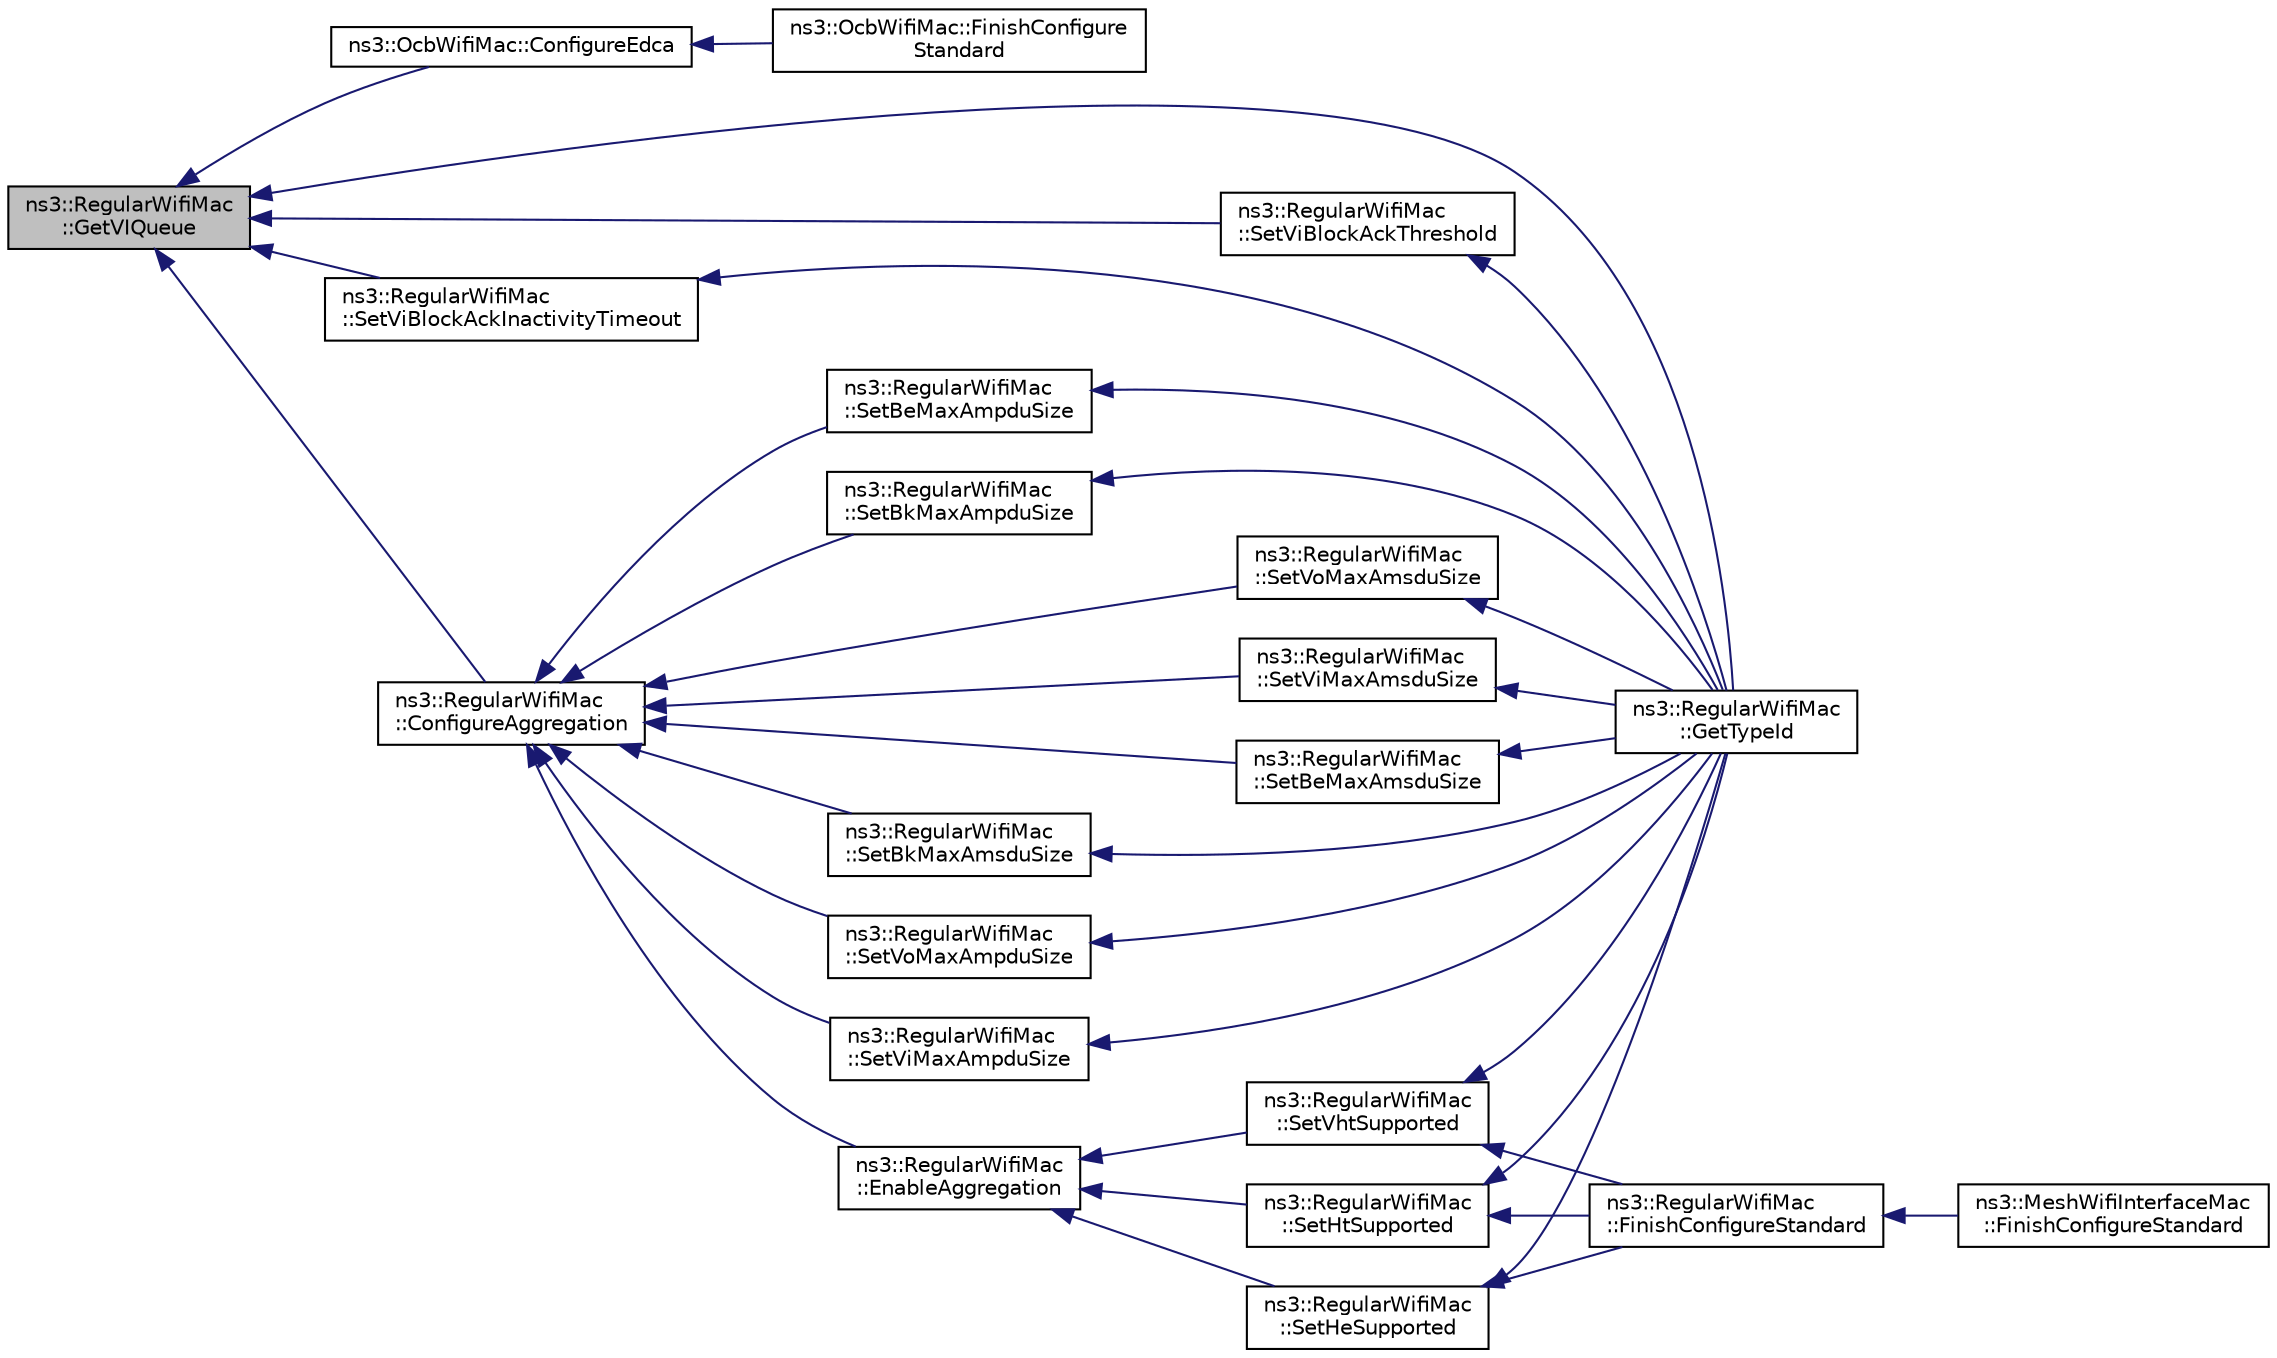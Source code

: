 digraph "ns3::RegularWifiMac::GetVIQueue"
{
  edge [fontname="Helvetica",fontsize="10",labelfontname="Helvetica",labelfontsize="10"];
  node [fontname="Helvetica",fontsize="10",shape=record];
  rankdir="LR";
  Node1 [label="ns3::RegularWifiMac\l::GetVIQueue",height=0.2,width=0.4,color="black", fillcolor="grey75", style="filled", fontcolor="black"];
  Node1 -> Node2 [dir="back",color="midnightblue",fontsize="10",style="solid"];
  Node2 [label="ns3::OcbWifiMac::ConfigureEdca",height=0.2,width=0.4,color="black", fillcolor="white", style="filled",URL="$d0/dd1/classns3_1_1OcbWifiMac.html#ac22b6919845bacc7bef4cf6426e95bbd"];
  Node2 -> Node3 [dir="back",color="midnightblue",fontsize="10",style="solid"];
  Node3 [label="ns3::OcbWifiMac::FinishConfigure\lStandard",height=0.2,width=0.4,color="black", fillcolor="white", style="filled",URL="$d0/dd1/classns3_1_1OcbWifiMac.html#a492daf4c214ab772ad673810835f1d04"];
  Node1 -> Node4 [dir="back",color="midnightblue",fontsize="10",style="solid"];
  Node4 [label="ns3::RegularWifiMac\l::SetViBlockAckThreshold",height=0.2,width=0.4,color="black", fillcolor="white", style="filled",URL="$df/db9/classns3_1_1RegularWifiMac.html#a003eb9b1b39038d0bab3725a18a03895"];
  Node4 -> Node5 [dir="back",color="midnightblue",fontsize="10",style="solid"];
  Node5 [label="ns3::RegularWifiMac\l::GetTypeId",height=0.2,width=0.4,color="black", fillcolor="white", style="filled",URL="$df/db9/classns3_1_1RegularWifiMac.html#a8f882e251de837e5cc2022b25604dc01",tooltip="Get the type ID. "];
  Node1 -> Node6 [dir="back",color="midnightblue",fontsize="10",style="solid"];
  Node6 [label="ns3::RegularWifiMac\l::SetViBlockAckInactivityTimeout",height=0.2,width=0.4,color="black", fillcolor="white", style="filled",URL="$df/db9/classns3_1_1RegularWifiMac.html#a479eaca73aac3245cf4107bc45e323ce"];
  Node6 -> Node5 [dir="back",color="midnightblue",fontsize="10",style="solid"];
  Node1 -> Node5 [dir="back",color="midnightblue",fontsize="10",style="solid"];
  Node1 -> Node7 [dir="back",color="midnightblue",fontsize="10",style="solid"];
  Node7 [label="ns3::RegularWifiMac\l::ConfigureAggregation",height=0.2,width=0.4,color="black", fillcolor="white", style="filled",URL="$df/db9/classns3_1_1RegularWifiMac.html#a001b927073ce18a83d1ab6daa6cfe467",tooltip="Configure aggregation function. "];
  Node7 -> Node8 [dir="back",color="midnightblue",fontsize="10",style="solid"];
  Node8 [label="ns3::RegularWifiMac\l::SetVoMaxAmsduSize",height=0.2,width=0.4,color="black", fillcolor="white", style="filled",URL="$df/db9/classns3_1_1RegularWifiMac.html#a6a64881778387001fcf5bbcbd448e8d3"];
  Node8 -> Node5 [dir="back",color="midnightblue",fontsize="10",style="solid"];
  Node7 -> Node9 [dir="back",color="midnightblue",fontsize="10",style="solid"];
  Node9 [label="ns3::RegularWifiMac\l::SetViMaxAmsduSize",height=0.2,width=0.4,color="black", fillcolor="white", style="filled",URL="$df/db9/classns3_1_1RegularWifiMac.html#aa172bf782062d45db0fc21b8094e2ff5"];
  Node9 -> Node5 [dir="back",color="midnightblue",fontsize="10",style="solid"];
  Node7 -> Node10 [dir="back",color="midnightblue",fontsize="10",style="solid"];
  Node10 [label="ns3::RegularWifiMac\l::SetBeMaxAmsduSize",height=0.2,width=0.4,color="black", fillcolor="white", style="filled",URL="$df/db9/classns3_1_1RegularWifiMac.html#a3447694323cd7a8c77ae2c6748e9b829"];
  Node10 -> Node5 [dir="back",color="midnightblue",fontsize="10",style="solid"];
  Node7 -> Node11 [dir="back",color="midnightblue",fontsize="10",style="solid"];
  Node11 [label="ns3::RegularWifiMac\l::SetBkMaxAmsduSize",height=0.2,width=0.4,color="black", fillcolor="white", style="filled",URL="$df/db9/classns3_1_1RegularWifiMac.html#a125bd1db09c527afa49572b9b5723532"];
  Node11 -> Node5 [dir="back",color="midnightblue",fontsize="10",style="solid"];
  Node7 -> Node12 [dir="back",color="midnightblue",fontsize="10",style="solid"];
  Node12 [label="ns3::RegularWifiMac\l::SetVoMaxAmpduSize",height=0.2,width=0.4,color="black", fillcolor="white", style="filled",URL="$df/db9/classns3_1_1RegularWifiMac.html#aa3a33e97374743756cbc74517ba48cde"];
  Node12 -> Node5 [dir="back",color="midnightblue",fontsize="10",style="solid"];
  Node7 -> Node13 [dir="back",color="midnightblue",fontsize="10",style="solid"];
  Node13 [label="ns3::RegularWifiMac\l::SetViMaxAmpduSize",height=0.2,width=0.4,color="black", fillcolor="white", style="filled",URL="$df/db9/classns3_1_1RegularWifiMac.html#aa4dfc64775735da1f66c1bb92332577e"];
  Node13 -> Node5 [dir="back",color="midnightblue",fontsize="10",style="solid"];
  Node7 -> Node14 [dir="back",color="midnightblue",fontsize="10",style="solid"];
  Node14 [label="ns3::RegularWifiMac\l::SetBeMaxAmpduSize",height=0.2,width=0.4,color="black", fillcolor="white", style="filled",URL="$df/db9/classns3_1_1RegularWifiMac.html#a6d5f26156429a50bda6120ca5cad4fa4"];
  Node14 -> Node5 [dir="back",color="midnightblue",fontsize="10",style="solid"];
  Node7 -> Node15 [dir="back",color="midnightblue",fontsize="10",style="solid"];
  Node15 [label="ns3::RegularWifiMac\l::SetBkMaxAmpduSize",height=0.2,width=0.4,color="black", fillcolor="white", style="filled",URL="$df/db9/classns3_1_1RegularWifiMac.html#af27091cca05caf74c4d53b60abd8d281"];
  Node15 -> Node5 [dir="back",color="midnightblue",fontsize="10",style="solid"];
  Node7 -> Node16 [dir="back",color="midnightblue",fontsize="10",style="solid"];
  Node16 [label="ns3::RegularWifiMac\l::EnableAggregation",height=0.2,width=0.4,color="black", fillcolor="white", style="filled",URL="$df/db9/classns3_1_1RegularWifiMac.html#aff4c3c6089505d115e0cdb3403cf0eba",tooltip="Enable aggregation function. "];
  Node16 -> Node17 [dir="back",color="midnightblue",fontsize="10",style="solid"];
  Node17 [label="ns3::RegularWifiMac\l::SetVhtSupported",height=0.2,width=0.4,color="black", fillcolor="white", style="filled",URL="$df/db9/classns3_1_1RegularWifiMac.html#a8f007964ef13ead0c2ee5916eba1966b"];
  Node17 -> Node5 [dir="back",color="midnightblue",fontsize="10",style="solid"];
  Node17 -> Node18 [dir="back",color="midnightblue",fontsize="10",style="solid"];
  Node18 [label="ns3::RegularWifiMac\l::FinishConfigureStandard",height=0.2,width=0.4,color="black", fillcolor="white", style="filled",URL="$df/db9/classns3_1_1RegularWifiMac.html#aa023d7c243c107c737d0a7acf865f066"];
  Node18 -> Node19 [dir="back",color="midnightblue",fontsize="10",style="solid"];
  Node19 [label="ns3::MeshWifiInterfaceMac\l::FinishConfigureStandard",height=0.2,width=0.4,color="black", fillcolor="white", style="filled",URL="$d0/dd8/classns3_1_1MeshWifiInterfaceMac.html#a3eee38ccb3ae4469618acae24c519155"];
  Node16 -> Node20 [dir="back",color="midnightblue",fontsize="10",style="solid"];
  Node20 [label="ns3::RegularWifiMac\l::SetHtSupported",height=0.2,width=0.4,color="black", fillcolor="white", style="filled",URL="$df/db9/classns3_1_1RegularWifiMac.html#a2b342d2ad0898df9ff0ade65ff39a8c1"];
  Node20 -> Node5 [dir="back",color="midnightblue",fontsize="10",style="solid"];
  Node20 -> Node18 [dir="back",color="midnightblue",fontsize="10",style="solid"];
  Node16 -> Node21 [dir="back",color="midnightblue",fontsize="10",style="solid"];
  Node21 [label="ns3::RegularWifiMac\l::SetHeSupported",height=0.2,width=0.4,color="black", fillcolor="white", style="filled",URL="$df/db9/classns3_1_1RegularWifiMac.html#a74075dc0566e812e623ad5a6a05cfe9b"];
  Node21 -> Node5 [dir="back",color="midnightblue",fontsize="10",style="solid"];
  Node21 -> Node18 [dir="back",color="midnightblue",fontsize="10",style="solid"];
}
